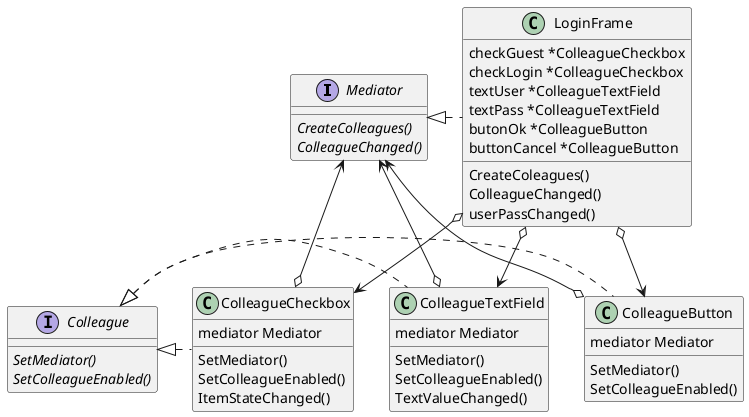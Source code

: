 @startuml
'https://plantuml.com/class-diagram

interface Mediator {
    {abstract}CreateColleagues()
    {abstract}ColleagueChanged()
}
class LoginFrame {
    checkGuest *ColleagueCheckbox
    checkLogin *ColleagueCheckbox
    textUser *ColleagueTextField
    textPass *ColleagueTextField
    butonOk *ColleagueButton
    buttonCancel *ColleagueButton
    CreateColeagues()
    ColleagueChanged()
    userPassChanged()
}
interface Colleague {
    {abstract}SetMediator()
    {abstract}SetColleagueEnabled()
}
class ColleagueButton {
    mediator Mediator
    SetMediator()
    SetColleagueEnabled()
}
class ColleagueTextField {
    mediator Mediator
    SetMediator()
    SetColleagueEnabled()
    TextValueChanged()
}
class ColleagueCheckbox {
    mediator Mediator
    SetMediator()
    SetColleagueEnabled()
    ItemStateChanged()
}

Mediator <|. LoginFrame
Colleague <|. ColleagueButton
Colleague <|. ColleagueTextField
Colleague <|. ColleagueCheckbox
Mediator <-o ColleagueButton
Mediator <-o ColleagueTextField
Mediator <-o ColleagueCheckbox
LoginFrame o--> ColleagueButton
LoginFrame o--> ColleagueTextField
LoginFrame o--> ColleagueCheckbox

@enduml